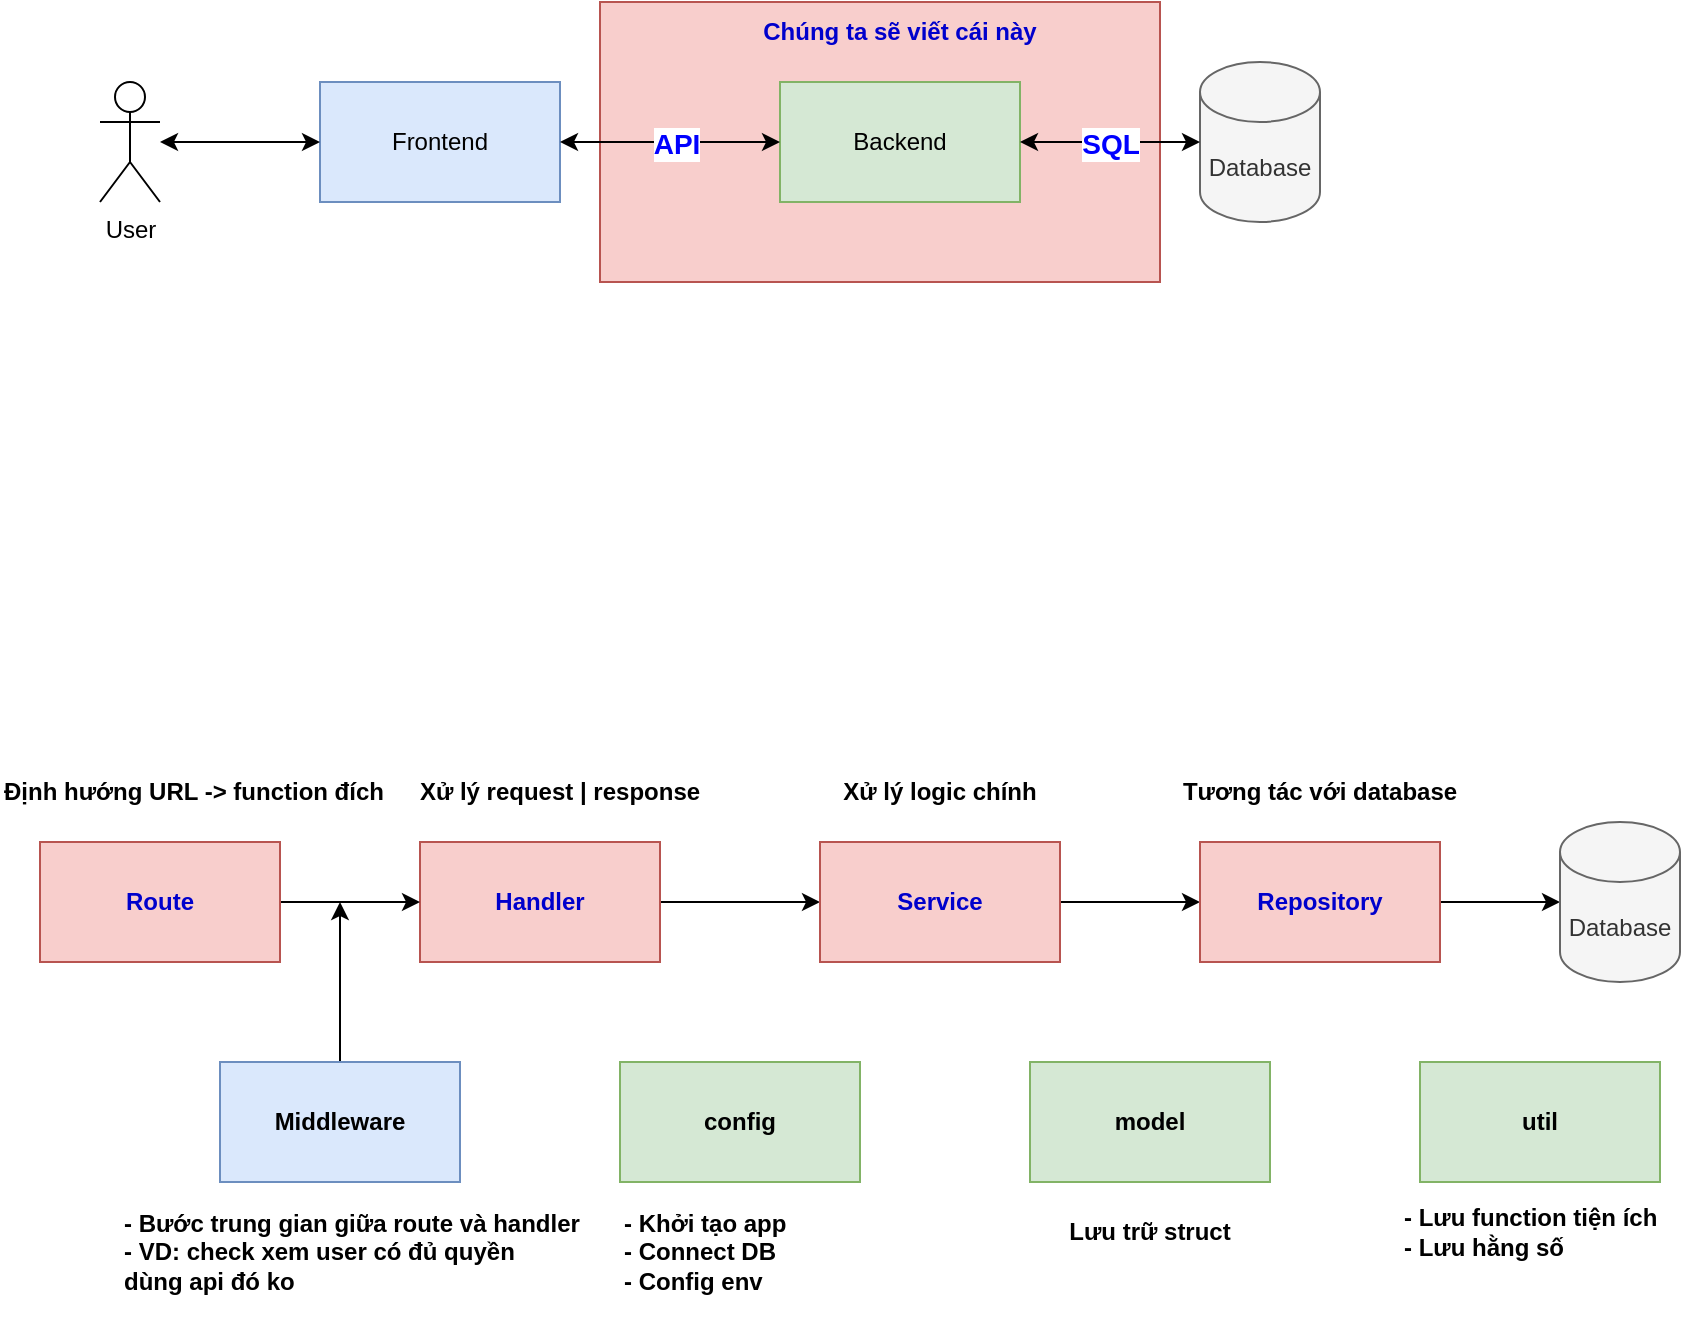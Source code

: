 <mxfile version="21.6.8" type="github">
  <diagram name="Page-1" id="ShBxXhCaqOHnHYrayNLr">
    <mxGraphModel dx="880" dy="446" grid="1" gridSize="10" guides="1" tooltips="1" connect="1" arrows="1" fold="1" page="1" pageScale="1" pageWidth="850" pageHeight="1100" math="0" shadow="0">
      <root>
        <mxCell id="0" />
        <mxCell id="1" parent="0" />
        <mxCell id="9PURqxlTvnfHEHGuNMJr-1" value="" style="rounded=0;whiteSpace=wrap;html=1;fillColor=#f8cecc;strokeColor=#b85450;" vertex="1" parent="1">
          <mxGeometry x="300" y="100" width="280" height="140" as="geometry" />
        </mxCell>
        <mxCell id="1c0uXx84hDJ5PSg2ugaE-1" value="Frontend" style="rounded=0;whiteSpace=wrap;html=1;fillColor=#dae8fc;strokeColor=#6c8ebf;" parent="1" vertex="1">
          <mxGeometry x="160" y="140" width="120" height="60" as="geometry" />
        </mxCell>
        <mxCell id="1c0uXx84hDJ5PSg2ugaE-2" value="User" style="shape=umlActor;verticalLabelPosition=bottom;verticalAlign=top;html=1;outlineConnect=0;" parent="1" vertex="1">
          <mxGeometry x="50" y="140" width="30" height="60" as="geometry" />
        </mxCell>
        <mxCell id="1c0uXx84hDJ5PSg2ugaE-3" value="Backend" style="rounded=0;whiteSpace=wrap;html=1;fillColor=#d5e8d4;strokeColor=#82b366;" parent="1" vertex="1">
          <mxGeometry x="390" y="140" width="120" height="60" as="geometry" />
        </mxCell>
        <mxCell id="1c0uXx84hDJ5PSg2ugaE-4" value="Database" style="shape=cylinder3;whiteSpace=wrap;html=1;boundedLbl=1;backgroundOutline=1;size=15;fillColor=#f5f5f5;fontColor=#333333;strokeColor=#666666;" parent="1" vertex="1">
          <mxGeometry x="600" y="130" width="60" height="80" as="geometry" />
        </mxCell>
        <mxCell id="1c0uXx84hDJ5PSg2ugaE-5" value="" style="endArrow=classic;startArrow=classic;html=1;rounded=0;exitX=1;exitY=0.5;exitDx=0;exitDy=0;entryX=0;entryY=0.5;entryDx=0;entryDy=0;" parent="1" source="1c0uXx84hDJ5PSg2ugaE-1" target="1c0uXx84hDJ5PSg2ugaE-3" edge="1">
          <mxGeometry width="50" height="50" relative="1" as="geometry">
            <mxPoint x="400" y="260" as="sourcePoint" />
            <mxPoint x="450" y="210" as="targetPoint" />
          </mxGeometry>
        </mxCell>
        <mxCell id="1c0uXx84hDJ5PSg2ugaE-6" value="&lt;b&gt;&lt;font style=&quot;font-size: 14px;&quot;&gt;API&lt;/font&gt;&lt;/b&gt;" style="edgeLabel;html=1;align=center;verticalAlign=middle;resizable=0;points=[];fontColor=#0000FF;" parent="1c0uXx84hDJ5PSg2ugaE-5" vertex="1" connectable="0">
          <mxGeometry x="0.046" y="-1" relative="1" as="geometry">
            <mxPoint as="offset" />
          </mxGeometry>
        </mxCell>
        <mxCell id="1c0uXx84hDJ5PSg2ugaE-7" value="" style="endArrow=classic;startArrow=classic;html=1;rounded=0;exitX=1;exitY=0.5;exitDx=0;exitDy=0;entryX=0;entryY=0.5;entryDx=0;entryDy=0;entryPerimeter=0;" parent="1" source="1c0uXx84hDJ5PSg2ugaE-3" target="1c0uXx84hDJ5PSg2ugaE-4" edge="1">
          <mxGeometry width="50" height="50" relative="1" as="geometry">
            <mxPoint x="400" y="260" as="sourcePoint" />
            <mxPoint x="450" y="210" as="targetPoint" />
          </mxGeometry>
        </mxCell>
        <mxCell id="1c0uXx84hDJ5PSg2ugaE-8" value="&lt;b&gt;&lt;font style=&quot;font-size: 14px;&quot;&gt;SQL&lt;/font&gt;&lt;/b&gt;" style="edgeLabel;html=1;align=center;verticalAlign=middle;resizable=0;points=[];fontColor=#0000FF;" parent="1c0uXx84hDJ5PSg2ugaE-7" vertex="1" connectable="0">
          <mxGeometry y="-1" relative="1" as="geometry">
            <mxPoint as="offset" />
          </mxGeometry>
        </mxCell>
        <mxCell id="1c0uXx84hDJ5PSg2ugaE-9" value="" style="endArrow=classic;startArrow=classic;html=1;rounded=0;entryX=0;entryY=0.5;entryDx=0;entryDy=0;" parent="1" source="1c0uXx84hDJ5PSg2ugaE-2" target="1c0uXx84hDJ5PSg2ugaE-1" edge="1">
          <mxGeometry width="50" height="50" relative="1" as="geometry">
            <mxPoint x="400" y="260" as="sourcePoint" />
            <mxPoint x="450" y="210" as="targetPoint" />
          </mxGeometry>
        </mxCell>
        <mxCell id="1c0uXx84hDJ5PSg2ugaE-20" style="edgeStyle=orthogonalEdgeStyle;rounded=0;orthogonalLoop=1;jettySize=auto;html=1;exitX=1;exitY=0.5;exitDx=0;exitDy=0;entryX=0;entryY=0.5;entryDx=0;entryDy=0;" parent="1" source="1c0uXx84hDJ5PSg2ugaE-11" target="1c0uXx84hDJ5PSg2ugaE-13" edge="1">
          <mxGeometry relative="1" as="geometry" />
        </mxCell>
        <mxCell id="1c0uXx84hDJ5PSg2ugaE-11" value="Handler" style="rounded=0;whiteSpace=wrap;html=1;fillColor=#f8cecc;strokeColor=#b85450;fontStyle=1;fontColor=#0000CC;" parent="1" vertex="1">
          <mxGeometry x="210" y="520" width="120" height="60" as="geometry" />
        </mxCell>
        <mxCell id="1c0uXx84hDJ5PSg2ugaE-19" style="edgeStyle=orthogonalEdgeStyle;rounded=0;orthogonalLoop=1;jettySize=auto;html=1;exitX=1;exitY=0.5;exitDx=0;exitDy=0;entryX=0;entryY=0.5;entryDx=0;entryDy=0;" parent="1" source="1c0uXx84hDJ5PSg2ugaE-12" target="1c0uXx84hDJ5PSg2ugaE-11" edge="1">
          <mxGeometry relative="1" as="geometry" />
        </mxCell>
        <mxCell id="1c0uXx84hDJ5PSg2ugaE-12" value="Route" style="rounded=0;whiteSpace=wrap;html=1;fillColor=#f8cecc;strokeColor=#b85450;fontStyle=1;fontColor=#0000CC;" parent="1" vertex="1">
          <mxGeometry x="20" y="520" width="120" height="60" as="geometry" />
        </mxCell>
        <mxCell id="1c0uXx84hDJ5PSg2ugaE-21" style="edgeStyle=orthogonalEdgeStyle;rounded=0;orthogonalLoop=1;jettySize=auto;html=1;exitX=1;exitY=0.5;exitDx=0;exitDy=0;entryX=0;entryY=0.5;entryDx=0;entryDy=0;" parent="1" source="1c0uXx84hDJ5PSg2ugaE-13" target="1c0uXx84hDJ5PSg2ugaE-15" edge="1">
          <mxGeometry relative="1" as="geometry" />
        </mxCell>
        <mxCell id="1c0uXx84hDJ5PSg2ugaE-13" value="Service" style="rounded=0;whiteSpace=wrap;html=1;fillColor=#f8cecc;strokeColor=#b85450;fontStyle=1;fontColor=#0000CC;" parent="1" vertex="1">
          <mxGeometry x="410" y="520" width="120" height="60" as="geometry" />
        </mxCell>
        <mxCell id="1c0uXx84hDJ5PSg2ugaE-24" style="edgeStyle=orthogonalEdgeStyle;rounded=0;orthogonalLoop=1;jettySize=auto;html=1;exitX=0.5;exitY=0;exitDx=0;exitDy=0;" parent="1" source="1c0uXx84hDJ5PSg2ugaE-14" edge="1">
          <mxGeometry relative="1" as="geometry">
            <mxPoint x="170" y="550" as="targetPoint" />
          </mxGeometry>
        </mxCell>
        <mxCell id="1c0uXx84hDJ5PSg2ugaE-14" value="Middleware" style="rounded=0;whiteSpace=wrap;html=1;fillColor=#dae8fc;strokeColor=#6c8ebf;fontStyle=1" parent="1" vertex="1">
          <mxGeometry x="110" y="630" width="120" height="60" as="geometry" />
        </mxCell>
        <mxCell id="1c0uXx84hDJ5PSg2ugaE-22" style="edgeStyle=orthogonalEdgeStyle;rounded=0;orthogonalLoop=1;jettySize=auto;html=1;exitX=1;exitY=0.5;exitDx=0;exitDy=0;entryX=0;entryY=0.5;entryDx=0;entryDy=0;entryPerimeter=0;" parent="1" source="1c0uXx84hDJ5PSg2ugaE-15" target="1c0uXx84hDJ5PSg2ugaE-18" edge="1">
          <mxGeometry relative="1" as="geometry" />
        </mxCell>
        <mxCell id="1c0uXx84hDJ5PSg2ugaE-15" value="Repository" style="rounded=0;whiteSpace=wrap;html=1;fillColor=#f8cecc;strokeColor=#b85450;fontStyle=1;fontColor=#0000CC;" parent="1" vertex="1">
          <mxGeometry x="600" y="520" width="120" height="60" as="geometry" />
        </mxCell>
        <mxCell id="1c0uXx84hDJ5PSg2ugaE-18" value="Database" style="shape=cylinder3;whiteSpace=wrap;html=1;boundedLbl=1;backgroundOutline=1;size=15;fillColor=#f5f5f5;fontColor=#333333;strokeColor=#666666;" parent="1" vertex="1">
          <mxGeometry x="780" y="510" width="60" height="80" as="geometry" />
        </mxCell>
        <mxCell id="sCLSvF7zabJFhdjCfbUJ-5" value="Xử lý request | response" style="text;html=1;strokeColor=none;fillColor=none;align=center;verticalAlign=middle;whiteSpace=wrap;rounded=0;fontStyle=1" parent="1" vertex="1">
          <mxGeometry x="200" y="480" width="160" height="30" as="geometry" />
        </mxCell>
        <mxCell id="sCLSvF7zabJFhdjCfbUJ-6" value="Xử lý logic chính" style="text;html=1;strokeColor=none;fillColor=none;align=center;verticalAlign=middle;whiteSpace=wrap;rounded=0;fontStyle=1" parent="1" vertex="1">
          <mxGeometry x="400" y="480" width="140" height="30" as="geometry" />
        </mxCell>
        <mxCell id="sCLSvF7zabJFhdjCfbUJ-7" value="Tương tác với database" style="text;html=1;strokeColor=none;fillColor=none;align=center;verticalAlign=middle;whiteSpace=wrap;rounded=0;fontStyle=1" parent="1" vertex="1">
          <mxGeometry x="590" y="480" width="140" height="30" as="geometry" />
        </mxCell>
        <mxCell id="sCLSvF7zabJFhdjCfbUJ-8" value="- Bước trung gian giữa route và handler&lt;br&gt;- VD: check xem user có đủ quyền dùng api đó ko" style="text;html=1;strokeColor=none;fillColor=none;align=left;verticalAlign=middle;whiteSpace=wrap;rounded=0;fontStyle=1" parent="1" vertex="1">
          <mxGeometry x="60" y="690" width="230" height="70" as="geometry" />
        </mxCell>
        <mxCell id="sCLSvF7zabJFhdjCfbUJ-9" value="Định hướng URL -&amp;gt; function đích" style="text;html=1;strokeColor=none;fillColor=none;align=left;verticalAlign=middle;whiteSpace=wrap;rounded=0;fontStyle=1" parent="1" vertex="1">
          <mxGeometry y="480" width="200" height="30" as="geometry" />
        </mxCell>
        <mxCell id="sCLSvF7zabJFhdjCfbUJ-10" value="config" style="rounded=0;whiteSpace=wrap;html=1;fillColor=#d5e8d4;strokeColor=#82b366;fontStyle=1" parent="1" vertex="1">
          <mxGeometry x="310" y="630" width="120" height="60" as="geometry" />
        </mxCell>
        <mxCell id="sCLSvF7zabJFhdjCfbUJ-11" value="- Khởi tạo app&lt;br&gt;- Connect DB&lt;br&gt;- Config env" style="text;html=1;strokeColor=none;fillColor=none;align=left;verticalAlign=middle;whiteSpace=wrap;rounded=0;fontStyle=1" parent="1" vertex="1">
          <mxGeometry x="310" y="710" width="150" height="30" as="geometry" />
        </mxCell>
        <mxCell id="sCLSvF7zabJFhdjCfbUJ-12" value="Lưu trữ struct" style="text;html=1;strokeColor=none;fillColor=none;align=center;verticalAlign=middle;whiteSpace=wrap;rounded=0;fontStyle=1" parent="1" vertex="1">
          <mxGeometry x="500" y="700" width="150" height="30" as="geometry" />
        </mxCell>
        <mxCell id="sCLSvF7zabJFhdjCfbUJ-13" value="model" style="rounded=0;whiteSpace=wrap;html=1;fillColor=#d5e8d4;strokeColor=#82b366;fontStyle=1" parent="1" vertex="1">
          <mxGeometry x="515" y="630" width="120" height="60" as="geometry" />
        </mxCell>
        <mxCell id="sCLSvF7zabJFhdjCfbUJ-14" value="util" style="rounded=0;whiteSpace=wrap;html=1;fillColor=#d5e8d4;strokeColor=#82b366;fontStyle=1" parent="1" vertex="1">
          <mxGeometry x="710" y="630" width="120" height="60" as="geometry" />
        </mxCell>
        <mxCell id="sCLSvF7zabJFhdjCfbUJ-15" value="- Lưu function tiện ích&lt;br&gt;- Lưu hằng số" style="text;html=1;strokeColor=none;fillColor=none;align=left;verticalAlign=middle;whiteSpace=wrap;rounded=0;fontStyle=1" parent="1" vertex="1">
          <mxGeometry x="700" y="700" width="150" height="30" as="geometry" />
        </mxCell>
        <mxCell id="9PURqxlTvnfHEHGuNMJr-4" value="Chúng ta sẽ viết cái này" style="text;html=1;strokeColor=none;fillColor=none;align=center;verticalAlign=middle;whiteSpace=wrap;rounded=0;fontStyle=1;fontColor=#0000CC;" vertex="1" parent="1">
          <mxGeometry x="380" y="100" width="140" height="30" as="geometry" />
        </mxCell>
      </root>
    </mxGraphModel>
  </diagram>
</mxfile>
